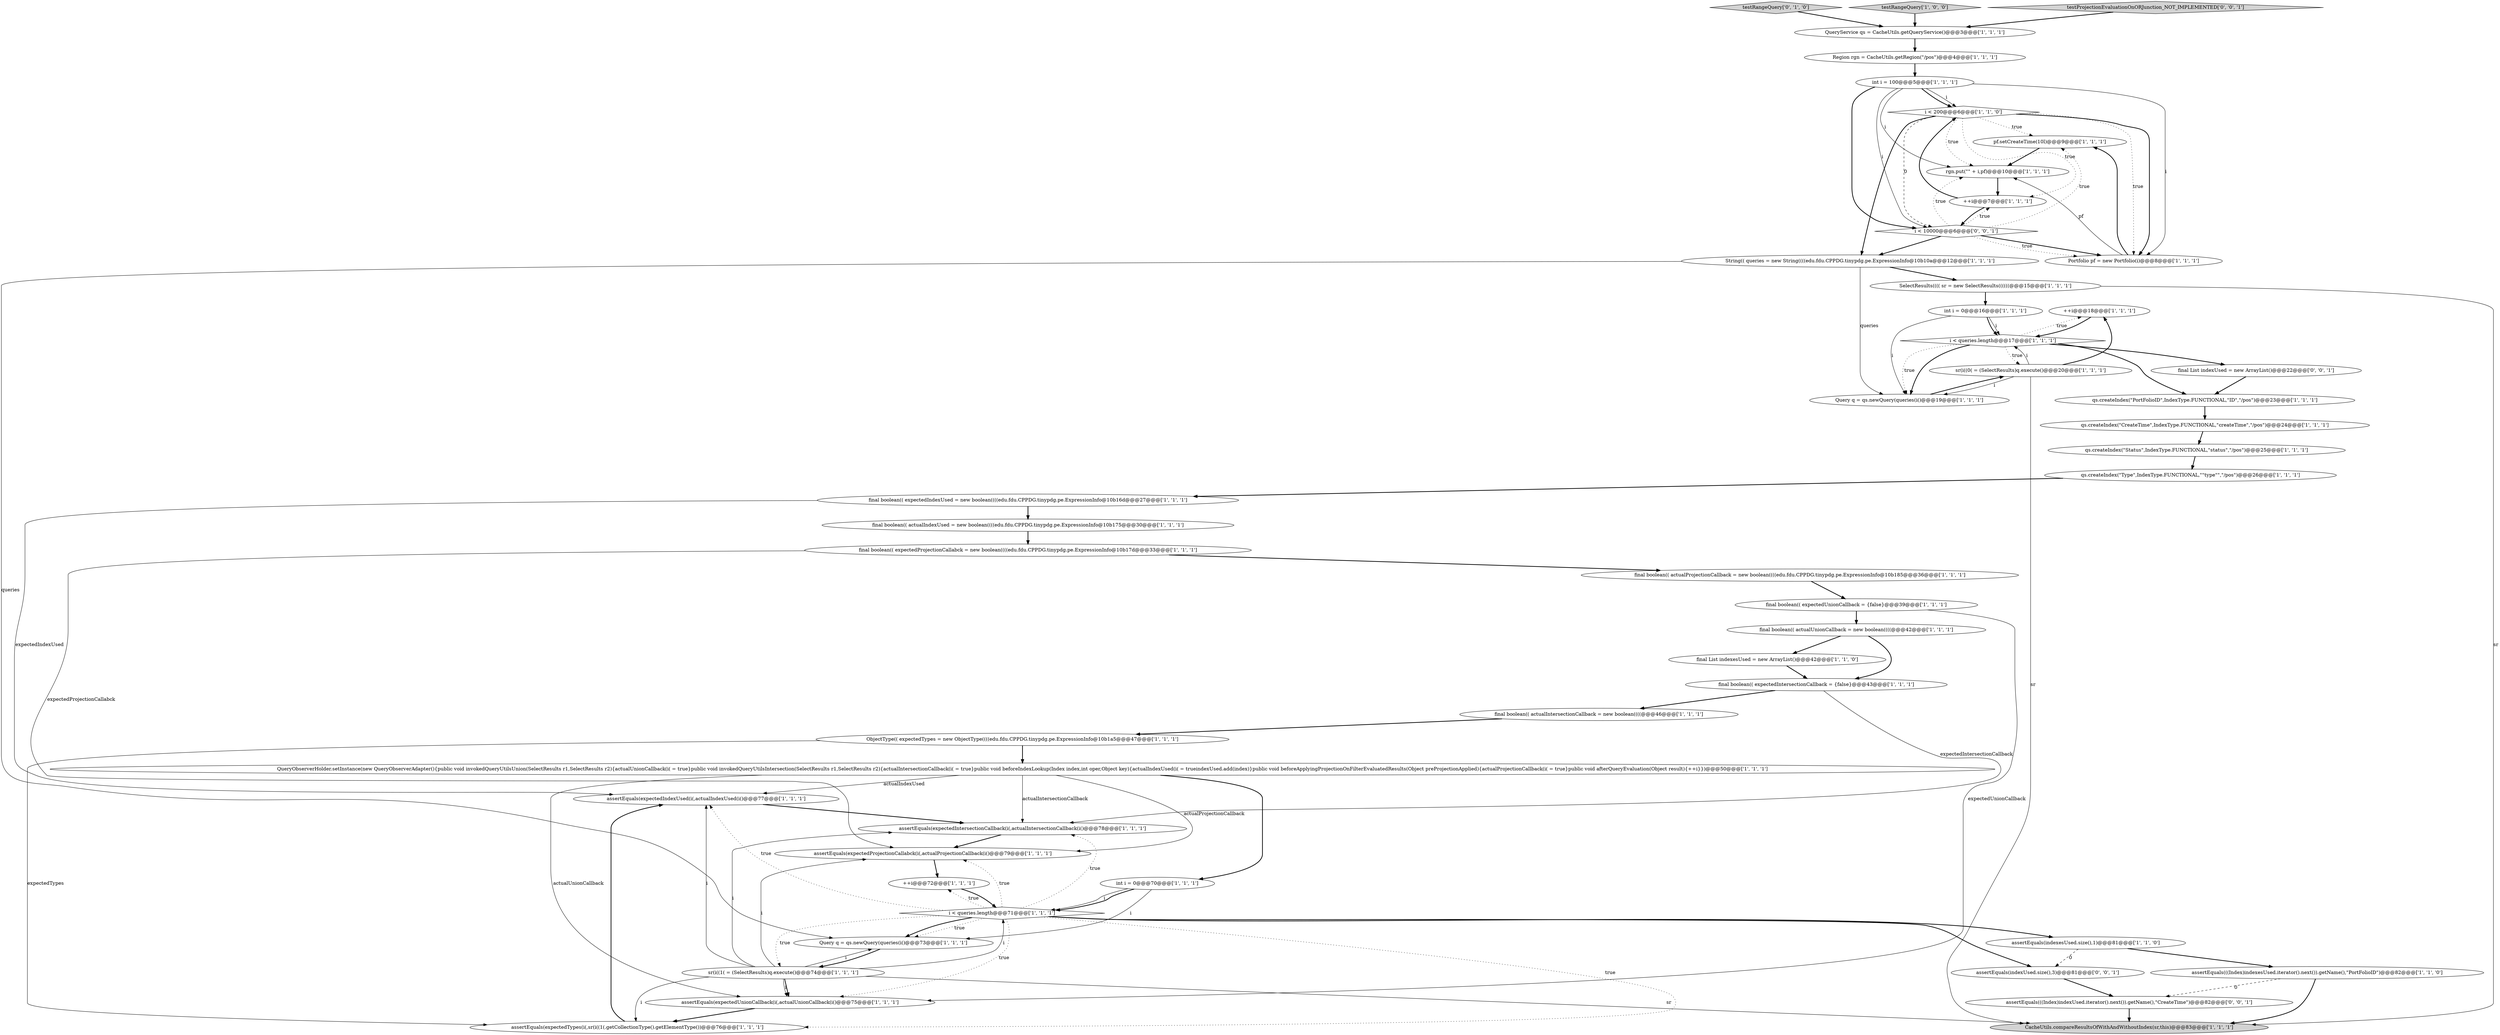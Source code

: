 digraph {
43 [style = filled, label = "++i@@@18@@@['1', '1', '1']", fillcolor = white, shape = ellipse image = "AAA0AAABBB1BBB"];
14 [style = filled, label = "assertEquals(((Index)indexesUsed.iterator().next()).getName(),\"PortFolioID\")@@@82@@@['1', '1', '0']", fillcolor = white, shape = ellipse image = "AAA0AAABBB1BBB"];
47 [style = filled, label = "final List indexUsed = new ArrayList()@@@22@@@['0', '0', '1']", fillcolor = white, shape = ellipse image = "AAA0AAABBB3BBB"];
42 [style = filled, label = "Region rgn = CacheUtils.getRegion(\"/pos\")@@@4@@@['1', '1', '1']", fillcolor = white, shape = ellipse image = "AAA0AAABBB1BBB"];
15 [style = filled, label = "final boolean(( actualUnionCallback = new boolean((((@@@42@@@['1', '1', '1']", fillcolor = white, shape = ellipse image = "AAA0AAABBB1BBB"];
44 [style = filled, label = "testRangeQuery['0', '1', '0']", fillcolor = lightgray, shape = diamond image = "AAA0AAABBB2BBB"];
35 [style = filled, label = "testRangeQuery['1', '0', '0']", fillcolor = lightgray, shape = diamond image = "AAA0AAABBB1BBB"];
23 [style = filled, label = "assertEquals(expectedProjectionCallabck(i(,actualProjectionCallback(i()@@@79@@@['1', '1', '1']", fillcolor = white, shape = ellipse image = "AAA0AAABBB1BBB"];
37 [style = filled, label = "pf.setCreateTime(10l)@@@9@@@['1', '1', '1']", fillcolor = white, shape = ellipse image = "AAA0AAABBB1BBB"];
24 [style = filled, label = "assertEquals(expectedUnionCallback(i(,actualUnionCallback(i()@@@75@@@['1', '1', '1']", fillcolor = white, shape = ellipse image = "AAA0AAABBB1BBB"];
40 [style = filled, label = "ObjectType(( expectedTypes = new ObjectType((((edu.fdu.CPPDG.tinypdg.pe.ExpressionInfo@10b1a5@@@47@@@['1', '1', '1']", fillcolor = white, shape = ellipse image = "AAA0AAABBB1BBB"];
36 [style = filled, label = "Portfolio pf = new Portfolio(i)@@@8@@@['1', '1', '1']", fillcolor = white, shape = ellipse image = "AAA0AAABBB1BBB"];
26 [style = filled, label = "i < 200@@@6@@@['1', '1', '0']", fillcolor = white, shape = diamond image = "AAA0AAABBB1BBB"];
7 [style = filled, label = "CacheUtils.compareResultsOfWithAndWithoutIndex(sr,this)@@@83@@@['1', '1', '1']", fillcolor = lightgray, shape = ellipse image = "AAA0AAABBB1BBB"];
5 [style = filled, label = "sr(i((0( = (SelectResults)q.execute()@@@20@@@['1', '1', '1']", fillcolor = white, shape = ellipse image = "AAA0AAABBB1BBB"];
10 [style = filled, label = "rgn.put(\"\" + i,pf)@@@10@@@['1', '1', '1']", fillcolor = white, shape = ellipse image = "AAA0AAABBB1BBB"];
16 [style = filled, label = "Query q = qs.newQuery(queries(i()@@@73@@@['1', '1', '1']", fillcolor = white, shape = ellipse image = "AAA0AAABBB1BBB"];
25 [style = filled, label = "final boolean(( actualIntersectionCallback = new boolean((((@@@46@@@['1', '1', '1']", fillcolor = white, shape = ellipse image = "AAA0AAABBB1BBB"];
45 [style = filled, label = "i < 10000@@@6@@@['0', '0', '1']", fillcolor = white, shape = diamond image = "AAA0AAABBB3BBB"];
3 [style = filled, label = "assertEquals(expectedIndexUsed(i(,actualIndexUsed(i()@@@77@@@['1', '1', '1']", fillcolor = white, shape = ellipse image = "AAA0AAABBB1BBB"];
9 [style = filled, label = "qs.createIndex(\"Status\",IndexType.FUNCTIONAL,\"status\",\"/pos\")@@@25@@@['1', '1', '1']", fillcolor = white, shape = ellipse image = "AAA0AAABBB1BBB"];
28 [style = filled, label = "final List indexesUsed = new ArrayList()@@@42@@@['1', '1', '0']", fillcolor = white, shape = ellipse image = "AAA0AAABBB1BBB"];
22 [style = filled, label = "qs.createIndex(\"Type\",IndexType.FUNCTIONAL,\"\"type\"\",\"/pos\")@@@26@@@['1', '1', '1']", fillcolor = white, shape = ellipse image = "AAA0AAABBB1BBB"];
49 [style = filled, label = "assertEquals(((Index)indexUsed.iterator().next()).getName(),\"CreateTime\")@@@82@@@['0', '0', '1']", fillcolor = white, shape = ellipse image = "AAA0AAABBB3BBB"];
4 [style = filled, label = "i < queries.length@@@71@@@['1', '1', '1']", fillcolor = white, shape = diamond image = "AAA0AAABBB1BBB"];
27 [style = filled, label = "final boolean(( expectedIndexUsed = new boolean((((edu.fdu.CPPDG.tinypdg.pe.ExpressionInfo@10b16d@@@27@@@['1', '1', '1']", fillcolor = white, shape = ellipse image = "AAA0AAABBB1BBB"];
8 [style = filled, label = "assertEquals(indexesUsed.size(),1)@@@81@@@['1', '1', '0']", fillcolor = white, shape = ellipse image = "AAA0AAABBB1BBB"];
34 [style = filled, label = "int i = 0@@@70@@@['1', '1', '1']", fillcolor = white, shape = ellipse image = "AAA0AAABBB1BBB"];
29 [style = filled, label = "++i@@@72@@@['1', '1', '1']", fillcolor = white, shape = ellipse image = "AAA0AAABBB1BBB"];
20 [style = filled, label = "int i = 100@@@5@@@['1', '1', '1']", fillcolor = white, shape = ellipse image = "AAA0AAABBB1BBB"];
21 [style = filled, label = "SelectResults(((( sr = new SelectResults((((((@@@15@@@['1', '1', '1']", fillcolor = white, shape = ellipse image = "AAA0AAABBB1BBB"];
41 [style = filled, label = "qs.createIndex(\"CreateTime\",IndexType.FUNCTIONAL,\"createTime\",\"/pos\")@@@24@@@['1', '1', '1']", fillcolor = white, shape = ellipse image = "AAA0AAABBB1BBB"];
17 [style = filled, label = "QueryService qs = CacheUtils.getQueryService()@@@3@@@['1', '1', '1']", fillcolor = white, shape = ellipse image = "AAA0AAABBB1BBB"];
32 [style = filled, label = "i < queries.length@@@17@@@['1', '1', '1']", fillcolor = white, shape = diamond image = "AAA0AAABBB1BBB"];
6 [style = filled, label = "final boolean(( expectedProjectionCallabck = new boolean((((edu.fdu.CPPDG.tinypdg.pe.ExpressionInfo@10b17d@@@33@@@['1', '1', '1']", fillcolor = white, shape = ellipse image = "AAA0AAABBB1BBB"];
48 [style = filled, label = "testProjectionEvaluationOnORJunction_NOT_IMPLEMENTED['0', '0', '1']", fillcolor = lightgray, shape = diamond image = "AAA0AAABBB3BBB"];
46 [style = filled, label = "assertEquals(indexUsed.size(),3)@@@81@@@['0', '0', '1']", fillcolor = white, shape = ellipse image = "AAA0AAABBB3BBB"];
31 [style = filled, label = "++i@@@7@@@['1', '1', '1']", fillcolor = white, shape = ellipse image = "AAA0AAABBB1BBB"];
11 [style = filled, label = "Query q = qs.newQuery(queries(i()@@@19@@@['1', '1', '1']", fillcolor = white, shape = ellipse image = "AAA0AAABBB1BBB"];
18 [style = filled, label = "QueryObserverHolder.setInstance(new QueryObserverAdapter(){public void invokedQueryUtilsUnion(SelectResults r1,SelectResults r2){actualUnionCallback(i( = true}public void invokedQueryUtilsIntersection(SelectResults r1,SelectResults r2){actualIntersectionCallback(i( = true}public void beforeIndexLookup(Index index,int oper,Object key){actualIndexUsed(i( = trueindexUsed.add(index)}public void beforeApplyingProjectionOnFilterEvaluatedResults(Object preProjectionApplied){actualProjectionCallback(i( = true}public void afterQueryEvaluation(Object result){++i}})@@@50@@@['1', '1', '1']", fillcolor = white, shape = ellipse image = "AAA0AAABBB1BBB"];
0 [style = filled, label = "String(( queries = new String((((edu.fdu.CPPDG.tinypdg.pe.ExpressionInfo@10b10a@@@12@@@['1', '1', '1']", fillcolor = white, shape = ellipse image = "AAA0AAABBB1BBB"];
39 [style = filled, label = "qs.createIndex(\"PortFolioID\",IndexType.FUNCTIONAL,\"ID\",\"/pos\")@@@23@@@['1', '1', '1']", fillcolor = white, shape = ellipse image = "AAA0AAABBB1BBB"];
30 [style = filled, label = "final boolean(( expectedUnionCallback = {false}@@@39@@@['1', '1', '1']", fillcolor = white, shape = ellipse image = "AAA0AAABBB1BBB"];
19 [style = filled, label = "int i = 0@@@16@@@['1', '1', '1']", fillcolor = white, shape = ellipse image = "AAA0AAABBB1BBB"];
33 [style = filled, label = "assertEquals(expectedIntersectionCallback(i(,actualIntersectionCallback(i()@@@78@@@['1', '1', '1']", fillcolor = white, shape = ellipse image = "AAA0AAABBB1BBB"];
13 [style = filled, label = "final boolean(( expectedIntersectionCallback = {false}@@@43@@@['1', '1', '1']", fillcolor = white, shape = ellipse image = "AAA0AAABBB1BBB"];
38 [style = filled, label = "sr(i((1( = (SelectResults)q.execute()@@@74@@@['1', '1', '1']", fillcolor = white, shape = ellipse image = "AAA0AAABBB1BBB"];
1 [style = filled, label = "final boolean(( actualIndexUsed = new boolean((((edu.fdu.CPPDG.tinypdg.pe.ExpressionInfo@10b175@@@30@@@['1', '1', '1']", fillcolor = white, shape = ellipse image = "AAA0AAABBB1BBB"];
12 [style = filled, label = "assertEquals(expectedTypes(i(,sr(i((1(.getCollectionType().getElementType())@@@76@@@['1', '1', '1']", fillcolor = white, shape = ellipse image = "AAA0AAABBB1BBB"];
2 [style = filled, label = "final boolean(( actualProjectionCallback = new boolean((((edu.fdu.CPPDG.tinypdg.pe.ExpressionInfo@10b185@@@36@@@['1', '1', '1']", fillcolor = white, shape = ellipse image = "AAA0AAABBB1BBB"];
4->38 [style = dotted, label="true"];
32->43 [style = dotted, label="true"];
26->37 [style = dotted, label="true"];
20->26 [style = bold, label=""];
20->10 [style = solid, label="i"];
32->11 [style = dotted, label="true"];
38->12 [style = solid, label="i"];
41->9 [style = bold, label=""];
5->7 [style = solid, label="sr"];
18->23 [style = solid, label="actualProjectionCallback"];
38->24 [style = solid, label="i"];
4->33 [style = dotted, label="true"];
14->7 [style = bold, label=""];
13->33 [style = solid, label="expectedIntersectionCallback"];
23->29 [style = bold, label=""];
20->36 [style = solid, label="i"];
45->0 [style = bold, label=""];
38->23 [style = solid, label="i"];
4->8 [style = bold, label=""];
19->11 [style = solid, label="i"];
4->24 [style = dotted, label="true"];
32->11 [style = bold, label=""];
26->36 [style = dotted, label="true"];
20->45 [style = bold, label=""];
4->16 [style = bold, label=""];
25->40 [style = bold, label=""];
4->46 [style = bold, label=""];
13->25 [style = bold, label=""];
15->13 [style = bold, label=""];
10->31 [style = bold, label=""];
21->19 [style = bold, label=""];
26->45 [style = dashed, label="0"];
4->23 [style = dotted, label="true"];
34->4 [style = solid, label="i"];
43->32 [style = bold, label=""];
0->21 [style = bold, label=""];
3->33 [style = bold, label=""];
47->39 [style = bold, label=""];
5->11 [style = solid, label="i"];
32->5 [style = dotted, label="true"];
8->46 [style = dashed, label="0"];
17->42 [style = bold, label=""];
48->17 [style = bold, label=""];
44->17 [style = bold, label=""];
19->32 [style = solid, label="i"];
6->2 [style = bold, label=""];
33->23 [style = bold, label=""];
26->0 [style = bold, label=""];
35->17 [style = bold, label=""];
39->41 [style = bold, label=""];
38->3 [style = solid, label="i"];
36->37 [style = bold, label=""];
40->12 [style = solid, label="expectedTypes"];
30->15 [style = bold, label=""];
45->31 [style = dotted, label="true"];
9->22 [style = bold, label=""];
24->12 [style = bold, label=""];
38->24 [style = bold, label=""];
37->10 [style = bold, label=""];
18->34 [style = bold, label=""];
45->36 [style = bold, label=""];
8->14 [style = bold, label=""];
0->11 [style = solid, label="queries"];
18->3 [style = solid, label="actualIndexUsed"];
4->29 [style = dotted, label="true"];
31->26 [style = bold, label=""];
11->5 [style = bold, label=""];
26->31 [style = dotted, label="true"];
1->6 [style = bold, label=""];
30->24 [style = solid, label="expectedUnionCallback"];
19->32 [style = bold, label=""];
4->3 [style = dotted, label="true"];
20->26 [style = solid, label="i"];
15->28 [style = bold, label=""];
21->7 [style = solid, label="sr"];
49->7 [style = bold, label=""];
32->39 [style = bold, label=""];
12->3 [style = bold, label=""];
4->12 [style = dotted, label="true"];
18->33 [style = solid, label="actualIntersectionCallback"];
34->16 [style = solid, label="i"];
0->16 [style = solid, label="queries"];
27->1 [style = bold, label=""];
29->4 [style = bold, label=""];
20->45 [style = solid, label="i"];
6->23 [style = solid, label="expectedProjectionCallabck"];
45->10 [style = dotted, label="true"];
38->4 [style = solid, label="i"];
26->36 [style = bold, label=""];
46->49 [style = bold, label=""];
45->37 [style = dotted, label="true"];
42->20 [style = bold, label=""];
28->13 [style = bold, label=""];
40->18 [style = bold, label=""];
27->3 [style = solid, label="expectedIndexUsed"];
38->16 [style = solid, label="i"];
5->32 [style = solid, label="i"];
5->43 [style = bold, label=""];
32->47 [style = bold, label=""];
22->27 [style = bold, label=""];
18->24 [style = solid, label="actualUnionCallback"];
26->10 [style = dotted, label="true"];
38->33 [style = solid, label="i"];
38->7 [style = solid, label="sr"];
45->36 [style = dotted, label="true"];
34->4 [style = bold, label=""];
36->10 [style = solid, label="pf"];
4->16 [style = dotted, label="true"];
14->49 [style = dashed, label="0"];
2->30 [style = bold, label=""];
31->45 [style = bold, label=""];
16->38 [style = bold, label=""];
}
